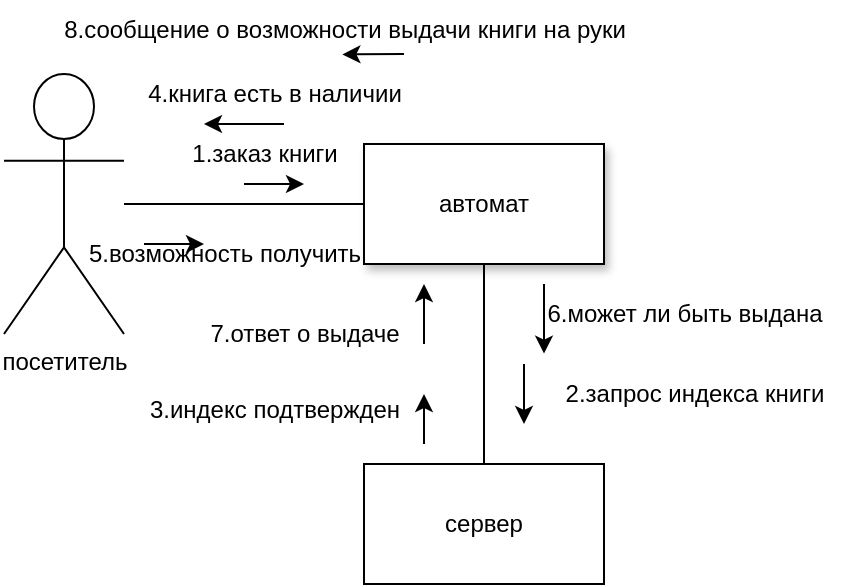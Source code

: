 <mxfile version="24.5.3" type="device">
  <diagram name="Страница — 1" id="D-PNr7qZTuno-_5Ym5rf">
    <mxGraphModel dx="1050" dy="621" grid="1" gridSize="10" guides="1" tooltips="1" connect="1" arrows="1" fold="1" page="1" pageScale="1" pageWidth="827" pageHeight="1169" math="0" shadow="0">
      <root>
        <mxCell id="0" />
        <mxCell id="1" parent="0" />
        <mxCell id="CFfdVkzZw56HKyU-wZ-8-1" value="автомат" style="whiteSpace=wrap;html=1;shadow=1;" vertex="1" parent="1">
          <mxGeometry x="360" y="80" width="120" height="60" as="geometry" />
        </mxCell>
        <mxCell id="CFfdVkzZw56HKyU-wZ-8-2" value="сервер" style="whiteSpace=wrap;html=1;" vertex="1" parent="1">
          <mxGeometry x="360" y="240" width="120" height="60" as="geometry" />
        </mxCell>
        <mxCell id="CFfdVkzZw56HKyU-wZ-8-3" value="посетитель" style="shape=umlActor;verticalLabelPosition=bottom;verticalAlign=top;html=1;outlineConnect=0;" vertex="1" parent="1">
          <mxGeometry x="180" y="45" width="60" height="130" as="geometry" />
        </mxCell>
        <mxCell id="CFfdVkzZw56HKyU-wZ-8-9" value="" style="endArrow=none;html=1;rounded=0;entryX=0;entryY=0.5;entryDx=0;entryDy=0;" edge="1" parent="1" source="CFfdVkzZw56HKyU-wZ-8-3" target="CFfdVkzZw56HKyU-wZ-8-1">
          <mxGeometry width="50" height="50" relative="1" as="geometry">
            <mxPoint x="390" y="270" as="sourcePoint" />
            <mxPoint x="440" y="220" as="targetPoint" />
          </mxGeometry>
        </mxCell>
        <mxCell id="CFfdVkzZw56HKyU-wZ-8-10" value="" style="endArrow=none;html=1;rounded=0;entryX=0.5;entryY=1;entryDx=0;entryDy=0;exitX=0.5;exitY=0;exitDx=0;exitDy=0;" edge="1" parent="1" source="CFfdVkzZw56HKyU-wZ-8-2" target="CFfdVkzZw56HKyU-wZ-8-1">
          <mxGeometry width="50" height="50" relative="1" as="geometry">
            <mxPoint x="390" y="270" as="sourcePoint" />
            <mxPoint x="440" y="220" as="targetPoint" />
          </mxGeometry>
        </mxCell>
        <mxCell id="CFfdVkzZw56HKyU-wZ-8-11" value="" style="endArrow=classic;html=1;rounded=0;" edge="1" parent="1">
          <mxGeometry width="50" height="50" relative="1" as="geometry">
            <mxPoint x="300" y="100" as="sourcePoint" />
            <mxPoint x="330" y="100" as="targetPoint" />
          </mxGeometry>
        </mxCell>
        <mxCell id="CFfdVkzZw56HKyU-wZ-8-12" value="1.заказ книги" style="text;html=1;align=center;verticalAlign=middle;resizable=0;points=[];autosize=1;strokeColor=none;fillColor=none;" vertex="1" parent="1">
          <mxGeometry x="260" y="70" width="100" height="30" as="geometry" />
        </mxCell>
        <mxCell id="CFfdVkzZw56HKyU-wZ-8-13" value="" style="endArrow=classic;html=1;rounded=0;" edge="1" parent="1">
          <mxGeometry width="50" height="50" relative="1" as="geometry">
            <mxPoint x="440" y="190" as="sourcePoint" />
            <mxPoint x="440" y="220" as="targetPoint" />
          </mxGeometry>
        </mxCell>
        <mxCell id="CFfdVkzZw56HKyU-wZ-8-14" value="2.запрос индекса книги" style="text;html=1;align=center;verticalAlign=middle;resizable=0;points=[];autosize=1;strokeColor=none;fillColor=none;" vertex="1" parent="1">
          <mxGeometry x="450" y="190" width="150" height="30" as="geometry" />
        </mxCell>
        <mxCell id="CFfdVkzZw56HKyU-wZ-8-15" value="" style="endArrow=classic;html=1;rounded=0;" edge="1" parent="1">
          <mxGeometry width="50" height="50" relative="1" as="geometry">
            <mxPoint x="390" y="230" as="sourcePoint" />
            <mxPoint x="390" y="205" as="targetPoint" />
          </mxGeometry>
        </mxCell>
        <mxCell id="CFfdVkzZw56HKyU-wZ-8-16" value="3.индекс подтвержден" style="text;html=1;align=center;verticalAlign=middle;resizable=0;points=[];autosize=1;strokeColor=none;fillColor=none;" vertex="1" parent="1">
          <mxGeometry x="240" y="198" width="150" height="30" as="geometry" />
        </mxCell>
        <mxCell id="CFfdVkzZw56HKyU-wZ-8-17" value="" style="endArrow=classic;html=1;rounded=0;" edge="1" parent="1">
          <mxGeometry width="50" height="50" relative="1" as="geometry">
            <mxPoint x="320" y="70" as="sourcePoint" />
            <mxPoint x="280" y="70" as="targetPoint" />
          </mxGeometry>
        </mxCell>
        <mxCell id="CFfdVkzZw56HKyU-wZ-8-18" value="4.книга есть в наличии" style="text;html=1;align=center;verticalAlign=middle;resizable=0;points=[];autosize=1;strokeColor=none;fillColor=none;" vertex="1" parent="1">
          <mxGeometry x="240" y="40" width="150" height="30" as="geometry" />
        </mxCell>
        <mxCell id="CFfdVkzZw56HKyU-wZ-8-19" value="" style="endArrow=classic;html=1;rounded=0;" edge="1" parent="1">
          <mxGeometry width="50" height="50" relative="1" as="geometry">
            <mxPoint x="250" y="130" as="sourcePoint" />
            <mxPoint x="280" y="130" as="targetPoint" />
          </mxGeometry>
        </mxCell>
        <mxCell id="CFfdVkzZw56HKyU-wZ-8-20" value="5.возможность получить" style="text;html=1;align=center;verticalAlign=middle;resizable=0;points=[];autosize=1;strokeColor=none;fillColor=none;" vertex="1" parent="1">
          <mxGeometry x="210" y="120" width="160" height="30" as="geometry" />
        </mxCell>
        <mxCell id="CFfdVkzZw56HKyU-wZ-8-22" value="" style="endArrow=classic;html=1;rounded=0;entryX=0;entryY=-0.173;entryDx=0;entryDy=0;entryPerimeter=0;" edge="1" parent="1" target="CFfdVkzZw56HKyU-wZ-8-14">
          <mxGeometry width="50" height="50" relative="1" as="geometry">
            <mxPoint x="450" y="150" as="sourcePoint" />
            <mxPoint x="440" y="220" as="targetPoint" />
          </mxGeometry>
        </mxCell>
        <mxCell id="CFfdVkzZw56HKyU-wZ-8-23" value="6.может ли быть выдана" style="text;html=1;align=center;verticalAlign=middle;resizable=0;points=[];autosize=1;strokeColor=none;fillColor=none;" vertex="1" parent="1">
          <mxGeometry x="440" y="150" width="160" height="30" as="geometry" />
        </mxCell>
        <mxCell id="CFfdVkzZw56HKyU-wZ-8-24" value="" style="endArrow=classic;html=1;rounded=0;" edge="1" parent="1">
          <mxGeometry width="50" height="50" relative="1" as="geometry">
            <mxPoint x="390" y="180" as="sourcePoint" />
            <mxPoint x="390" y="150" as="targetPoint" />
          </mxGeometry>
        </mxCell>
        <mxCell id="CFfdVkzZw56HKyU-wZ-8-25" value="7.ответ о выдаче" style="text;html=1;align=center;verticalAlign=middle;resizable=0;points=[];autosize=1;strokeColor=none;fillColor=none;" vertex="1" parent="1">
          <mxGeometry x="270" y="160" width="120" height="30" as="geometry" />
        </mxCell>
        <mxCell id="CFfdVkzZw56HKyU-wZ-8-26" value="" style="endArrow=classic;html=1;rounded=0;entryX=0.728;entryY=-0.16;entryDx=0;entryDy=0;entryPerimeter=0;" edge="1" parent="1" target="CFfdVkzZw56HKyU-wZ-8-18">
          <mxGeometry width="50" height="50" relative="1" as="geometry">
            <mxPoint x="380" y="35" as="sourcePoint" />
            <mxPoint x="200" y="35" as="targetPoint" />
          </mxGeometry>
        </mxCell>
        <mxCell id="CFfdVkzZw56HKyU-wZ-8-27" value="8.сообщение о возможности выдачи книги на руки" style="text;html=1;align=center;verticalAlign=middle;resizable=0;points=[];autosize=1;strokeColor=none;fillColor=none;" vertex="1" parent="1">
          <mxGeometry x="200" y="8" width="300" height="30" as="geometry" />
        </mxCell>
      </root>
    </mxGraphModel>
  </diagram>
</mxfile>
